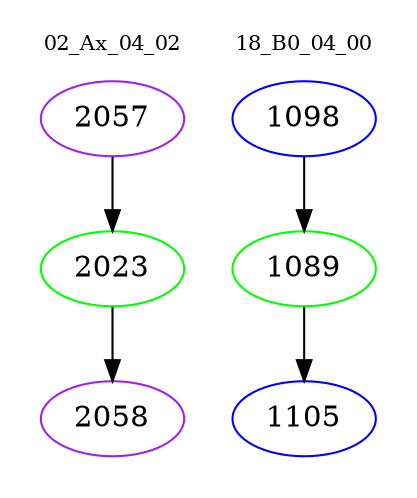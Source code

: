 digraph{
subgraph cluster_0 {
color = white
label = "02_Ax_04_02";
fontsize=10;
T0_2057 [label="2057", color="purple"]
T0_2057 -> T0_2023 [color="black"]
T0_2023 [label="2023", color="green"]
T0_2023 -> T0_2058 [color="black"]
T0_2058 [label="2058", color="purple"]
}
subgraph cluster_1 {
color = white
label = "18_B0_04_00";
fontsize=10;
T1_1098 [label="1098", color="blue"]
T1_1098 -> T1_1089 [color="black"]
T1_1089 [label="1089", color="green"]
T1_1089 -> T1_1105 [color="black"]
T1_1105 [label="1105", color="blue"]
}
}
